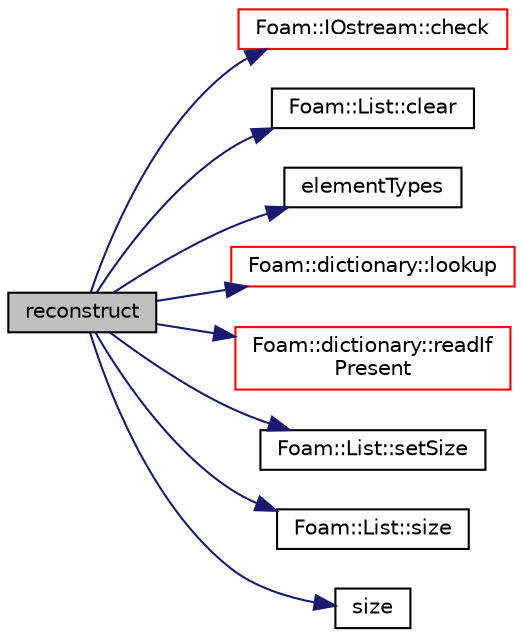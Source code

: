 digraph "reconstruct"
{
  bgcolor="transparent";
  edge [fontname="Helvetica",fontsize="10",labelfontname="Helvetica",labelfontsize="10"];
  node [fontname="Helvetica",fontsize="10",shape=record];
  rankdir="LR";
  Node29 [label="reconstruct",height=0.2,width=0.4,color="black", fillcolor="grey75", style="filled", fontcolor="black"];
  Node29 -> Node30 [color="midnightblue",fontsize="10",style="solid",fontname="Helvetica"];
  Node30 [label="Foam::IOstream::check",height=0.2,width=0.4,color="red",URL="$a27333.html#a367eb3425fc4e8270e2aa961df8ac8a5",tooltip="Check IOstream status for given operation. "];
  Node29 -> Node81 [color="midnightblue",fontsize="10",style="solid",fontname="Helvetica"];
  Node81 [label="Foam::List::clear",height=0.2,width=0.4,color="black",URL="$a26833.html#ac8bb3912a3ce86b15842e79d0b421204",tooltip="Clear the list, i.e. set size to zero. "];
  Node29 -> Node82 [color="midnightblue",fontsize="10",style="solid",fontname="Helvetica"];
  Node82 [label="elementTypes",height=0.2,width=0.4,color="black",URL="$a22045.html#ae388048059af3c0995e9efef5a3ada1c"];
  Node29 -> Node83 [color="midnightblue",fontsize="10",style="solid",fontname="Helvetica"];
  Node83 [label="Foam::dictionary::lookup",height=0.2,width=0.4,color="red",URL="$a27129.html#a6a0727fa523e48977e27348663def509",tooltip="Find and return an entry data stream. "];
  Node29 -> Node171 [color="midnightblue",fontsize="10",style="solid",fontname="Helvetica"];
  Node171 [label="Foam::dictionary::readIf\lPresent",height=0.2,width=0.4,color="red",URL="$a27129.html#ad4bd008e6ee208313f2c3a963ee1170d",tooltip="Find an entry if present, and assign to T. "];
  Node29 -> Node209 [color="midnightblue",fontsize="10",style="solid",fontname="Helvetica"];
  Node209 [label="Foam::List::setSize",height=0.2,width=0.4,color="black",URL="$a26833.html#aedb985ffeaf1bdbfeccc2a8730405703",tooltip="Reset size of List. "];
  Node29 -> Node121 [color="midnightblue",fontsize="10",style="solid",fontname="Helvetica"];
  Node121 [label="Foam::List::size",height=0.2,width=0.4,color="black",URL="$a26833.html#a8a5f6fa29bd4b500caf186f60245b384",tooltip="Override size to be inconsistent with allocated storage. "];
  Node29 -> Node331 [color="midnightblue",fontsize="10",style="solid",fontname="Helvetica"];
  Node331 [label="size",height=0.2,width=0.4,color="black",URL="$a22045.html#a9facbf0a118d395c89884e45a5ca4e4b",tooltip="Number of elements in this part. "];
}
